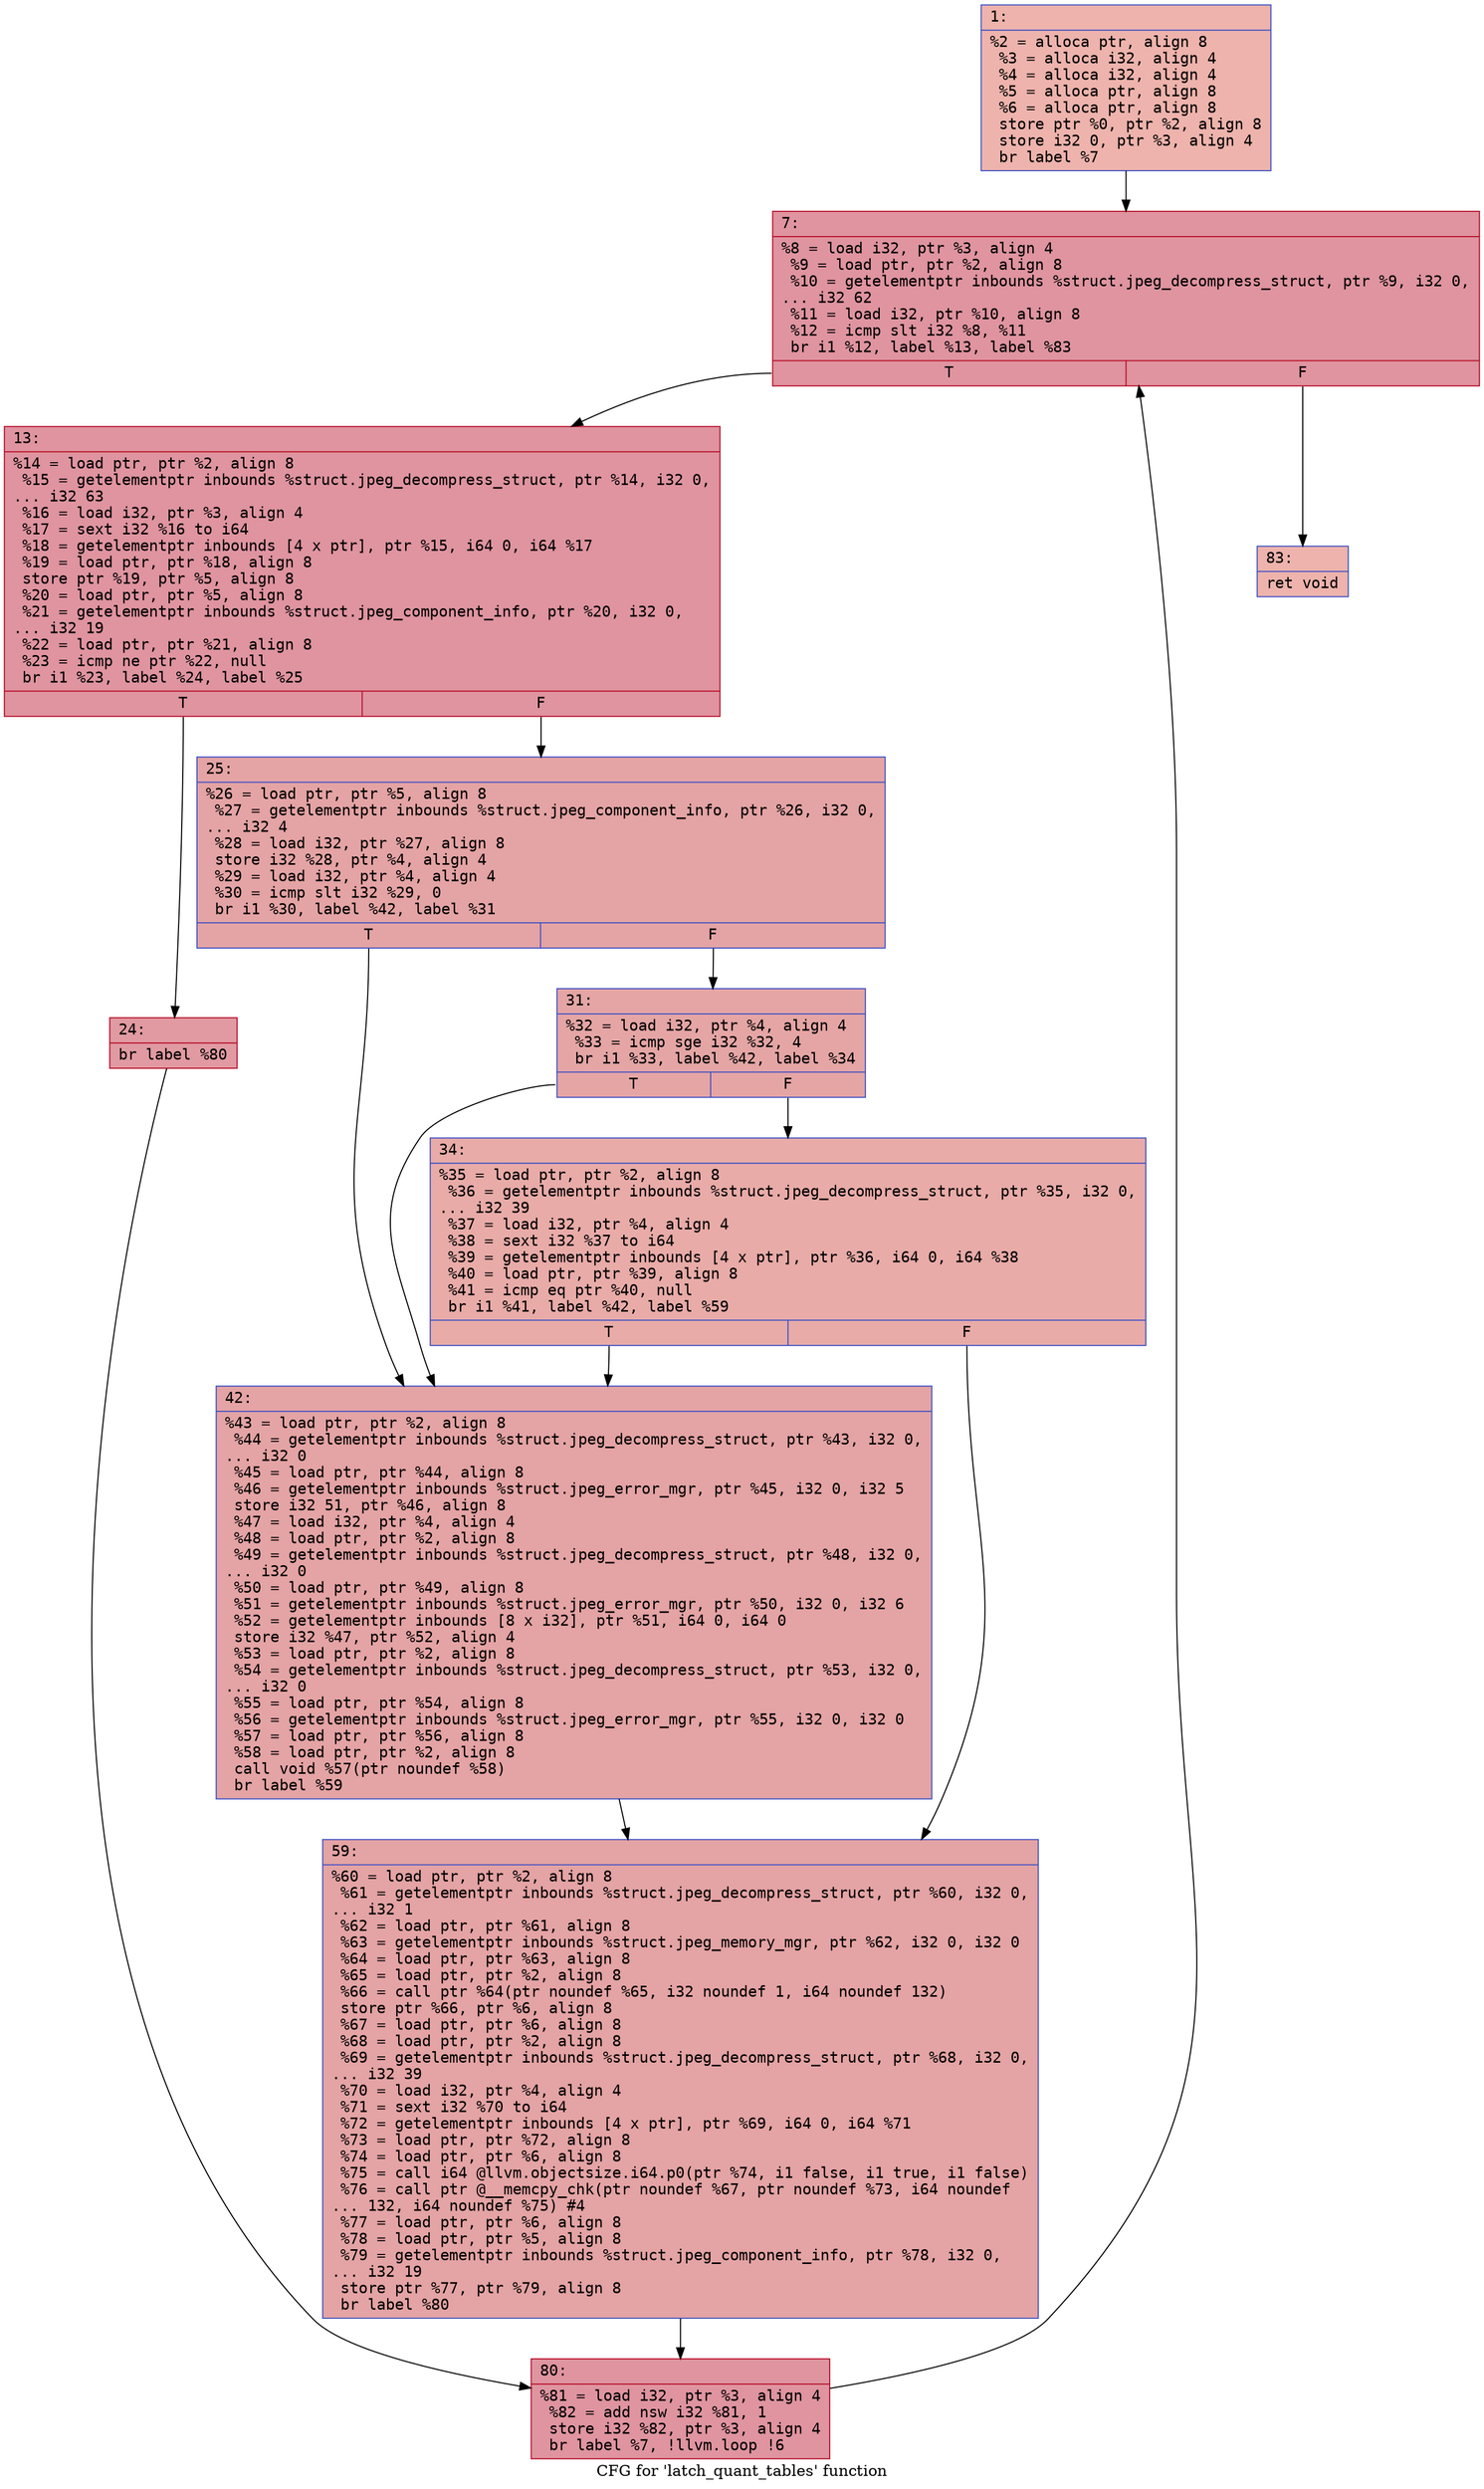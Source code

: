 digraph "CFG for 'latch_quant_tables' function" {
	label="CFG for 'latch_quant_tables' function";

	Node0x600002cd7980 [shape=record,color="#3d50c3ff", style=filled, fillcolor="#d6524470" fontname="Courier",label="{1:\l|  %2 = alloca ptr, align 8\l  %3 = alloca i32, align 4\l  %4 = alloca i32, align 4\l  %5 = alloca ptr, align 8\l  %6 = alloca ptr, align 8\l  store ptr %0, ptr %2, align 8\l  store i32 0, ptr %3, align 4\l  br label %7\l}"];
	Node0x600002cd7980 -> Node0x600002cd79d0[tooltip="1 -> 7\nProbability 100.00%" ];
	Node0x600002cd79d0 [shape=record,color="#b70d28ff", style=filled, fillcolor="#b70d2870" fontname="Courier",label="{7:\l|  %8 = load i32, ptr %3, align 4\l  %9 = load ptr, ptr %2, align 8\l  %10 = getelementptr inbounds %struct.jpeg_decompress_struct, ptr %9, i32 0,\l... i32 62\l  %11 = load i32, ptr %10, align 8\l  %12 = icmp slt i32 %8, %11\l  br i1 %12, label %13, label %83\l|{<s0>T|<s1>F}}"];
	Node0x600002cd79d0:s0 -> Node0x600002cd7a20[tooltip="7 -> 13\nProbability 96.88%" ];
	Node0x600002cd79d0:s1 -> Node0x600002cd7ca0[tooltip="7 -> 83\nProbability 3.12%" ];
	Node0x600002cd7a20 [shape=record,color="#b70d28ff", style=filled, fillcolor="#b70d2870" fontname="Courier",label="{13:\l|  %14 = load ptr, ptr %2, align 8\l  %15 = getelementptr inbounds %struct.jpeg_decompress_struct, ptr %14, i32 0,\l... i32 63\l  %16 = load i32, ptr %3, align 4\l  %17 = sext i32 %16 to i64\l  %18 = getelementptr inbounds [4 x ptr], ptr %15, i64 0, i64 %17\l  %19 = load ptr, ptr %18, align 8\l  store ptr %19, ptr %5, align 8\l  %20 = load ptr, ptr %5, align 8\l  %21 = getelementptr inbounds %struct.jpeg_component_info, ptr %20, i32 0,\l... i32 19\l  %22 = load ptr, ptr %21, align 8\l  %23 = icmp ne ptr %22, null\l  br i1 %23, label %24, label %25\l|{<s0>T|<s1>F}}"];
	Node0x600002cd7a20:s0 -> Node0x600002cd7a70[tooltip="13 -> 24\nProbability 62.50%" ];
	Node0x600002cd7a20:s1 -> Node0x600002cd7ac0[tooltip="13 -> 25\nProbability 37.50%" ];
	Node0x600002cd7a70 [shape=record,color="#b70d28ff", style=filled, fillcolor="#bb1b2c70" fontname="Courier",label="{24:\l|  br label %80\l}"];
	Node0x600002cd7a70 -> Node0x600002cd7c50[tooltip="24 -> 80\nProbability 100.00%" ];
	Node0x600002cd7ac0 [shape=record,color="#3d50c3ff", style=filled, fillcolor="#c32e3170" fontname="Courier",label="{25:\l|  %26 = load ptr, ptr %5, align 8\l  %27 = getelementptr inbounds %struct.jpeg_component_info, ptr %26, i32 0,\l... i32 4\l  %28 = load i32, ptr %27, align 8\l  store i32 %28, ptr %4, align 4\l  %29 = load i32, ptr %4, align 4\l  %30 = icmp slt i32 %29, 0\l  br i1 %30, label %42, label %31\l|{<s0>T|<s1>F}}"];
	Node0x600002cd7ac0:s0 -> Node0x600002cd7bb0[tooltip="25 -> 42\nProbability 37.50%" ];
	Node0x600002cd7ac0:s1 -> Node0x600002cd7b10[tooltip="25 -> 31\nProbability 62.50%" ];
	Node0x600002cd7b10 [shape=record,color="#3d50c3ff", style=filled, fillcolor="#c5333470" fontname="Courier",label="{31:\l|  %32 = load i32, ptr %4, align 4\l  %33 = icmp sge i32 %32, 4\l  br i1 %33, label %42, label %34\l|{<s0>T|<s1>F}}"];
	Node0x600002cd7b10:s0 -> Node0x600002cd7bb0[tooltip="31 -> 42\nProbability 50.00%" ];
	Node0x600002cd7b10:s1 -> Node0x600002cd7b60[tooltip="31 -> 34\nProbability 50.00%" ];
	Node0x600002cd7b60 [shape=record,color="#3d50c3ff", style=filled, fillcolor="#cc403a70" fontname="Courier",label="{34:\l|  %35 = load ptr, ptr %2, align 8\l  %36 = getelementptr inbounds %struct.jpeg_decompress_struct, ptr %35, i32 0,\l... i32 39\l  %37 = load i32, ptr %4, align 4\l  %38 = sext i32 %37 to i64\l  %39 = getelementptr inbounds [4 x ptr], ptr %36, i64 0, i64 %38\l  %40 = load ptr, ptr %39, align 8\l  %41 = icmp eq ptr %40, null\l  br i1 %41, label %42, label %59\l|{<s0>T|<s1>F}}"];
	Node0x600002cd7b60:s0 -> Node0x600002cd7bb0[tooltip="34 -> 42\nProbability 37.50%" ];
	Node0x600002cd7b60:s1 -> Node0x600002cd7c00[tooltip="34 -> 59\nProbability 62.50%" ];
	Node0x600002cd7bb0 [shape=record,color="#3d50c3ff", style=filled, fillcolor="#c32e3170" fontname="Courier",label="{42:\l|  %43 = load ptr, ptr %2, align 8\l  %44 = getelementptr inbounds %struct.jpeg_decompress_struct, ptr %43, i32 0,\l... i32 0\l  %45 = load ptr, ptr %44, align 8\l  %46 = getelementptr inbounds %struct.jpeg_error_mgr, ptr %45, i32 0, i32 5\l  store i32 51, ptr %46, align 8\l  %47 = load i32, ptr %4, align 4\l  %48 = load ptr, ptr %2, align 8\l  %49 = getelementptr inbounds %struct.jpeg_decompress_struct, ptr %48, i32 0,\l... i32 0\l  %50 = load ptr, ptr %49, align 8\l  %51 = getelementptr inbounds %struct.jpeg_error_mgr, ptr %50, i32 0, i32 6\l  %52 = getelementptr inbounds [8 x i32], ptr %51, i64 0, i64 0\l  store i32 %47, ptr %52, align 4\l  %53 = load ptr, ptr %2, align 8\l  %54 = getelementptr inbounds %struct.jpeg_decompress_struct, ptr %53, i32 0,\l... i32 0\l  %55 = load ptr, ptr %54, align 8\l  %56 = getelementptr inbounds %struct.jpeg_error_mgr, ptr %55, i32 0, i32 0\l  %57 = load ptr, ptr %56, align 8\l  %58 = load ptr, ptr %2, align 8\l  call void %57(ptr noundef %58)\l  br label %59\l}"];
	Node0x600002cd7bb0 -> Node0x600002cd7c00[tooltip="42 -> 59\nProbability 100.00%" ];
	Node0x600002cd7c00 [shape=record,color="#3d50c3ff", style=filled, fillcolor="#c32e3170" fontname="Courier",label="{59:\l|  %60 = load ptr, ptr %2, align 8\l  %61 = getelementptr inbounds %struct.jpeg_decompress_struct, ptr %60, i32 0,\l... i32 1\l  %62 = load ptr, ptr %61, align 8\l  %63 = getelementptr inbounds %struct.jpeg_memory_mgr, ptr %62, i32 0, i32 0\l  %64 = load ptr, ptr %63, align 8\l  %65 = load ptr, ptr %2, align 8\l  %66 = call ptr %64(ptr noundef %65, i32 noundef 1, i64 noundef 132)\l  store ptr %66, ptr %6, align 8\l  %67 = load ptr, ptr %6, align 8\l  %68 = load ptr, ptr %2, align 8\l  %69 = getelementptr inbounds %struct.jpeg_decompress_struct, ptr %68, i32 0,\l... i32 39\l  %70 = load i32, ptr %4, align 4\l  %71 = sext i32 %70 to i64\l  %72 = getelementptr inbounds [4 x ptr], ptr %69, i64 0, i64 %71\l  %73 = load ptr, ptr %72, align 8\l  %74 = load ptr, ptr %6, align 8\l  %75 = call i64 @llvm.objectsize.i64.p0(ptr %74, i1 false, i1 true, i1 false)\l  %76 = call ptr @__memcpy_chk(ptr noundef %67, ptr noundef %73, i64 noundef\l... 132, i64 noundef %75) #4\l  %77 = load ptr, ptr %6, align 8\l  %78 = load ptr, ptr %5, align 8\l  %79 = getelementptr inbounds %struct.jpeg_component_info, ptr %78, i32 0,\l... i32 19\l  store ptr %77, ptr %79, align 8\l  br label %80\l}"];
	Node0x600002cd7c00 -> Node0x600002cd7c50[tooltip="59 -> 80\nProbability 100.00%" ];
	Node0x600002cd7c50 [shape=record,color="#b70d28ff", style=filled, fillcolor="#b70d2870" fontname="Courier",label="{80:\l|  %81 = load i32, ptr %3, align 4\l  %82 = add nsw i32 %81, 1\l  store i32 %82, ptr %3, align 4\l  br label %7, !llvm.loop !6\l}"];
	Node0x600002cd7c50 -> Node0x600002cd79d0[tooltip="80 -> 7\nProbability 100.00%" ];
	Node0x600002cd7ca0 [shape=record,color="#3d50c3ff", style=filled, fillcolor="#d6524470" fontname="Courier",label="{83:\l|  ret void\l}"];
}
